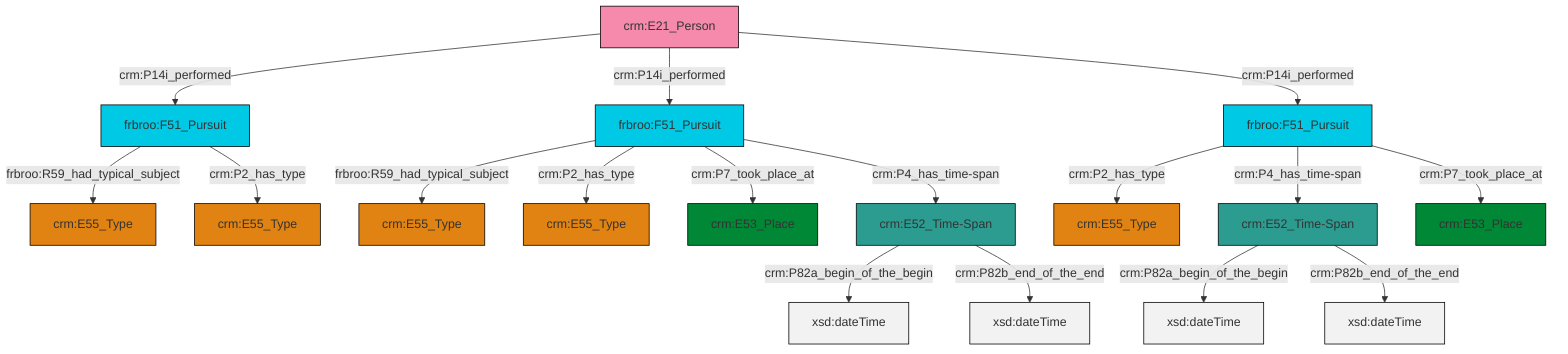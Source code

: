 graph TD
classDef Literal fill:#f2f2f2,stroke:#000000;
classDef CRM_Entity fill:#FFFFFF,stroke:#000000;
classDef Temporal_Entity fill:#00C9E6, stroke:#000000;
classDef Type fill:#E18312, stroke:#000000;
classDef Time-Span fill:#2C9C91, stroke:#000000;
classDef Appellation fill:#FFEB7F, stroke:#000000;
classDef Place fill:#008836, stroke:#000000;
classDef Persistent_Item fill:#B266B2, stroke:#000000;
classDef Conceptual_Object fill:#FFD700, stroke:#000000;
classDef Physical_Thing fill:#D2B48C, stroke:#000000;
classDef Actor fill:#f58aad, stroke:#000000;
classDef PC_Classes fill:#4ce600, stroke:#000000;
classDef Multi fill:#cccccc,stroke:#000000;

2["frbroo:F51_Pursuit"]:::Temporal_Entity -->|crm:P2_has_type| 0["crm:E55_Type"]:::Type
5["crm:E52_Time-Span"]:::Time-Span -->|crm:P82a_begin_of_the_begin| 6[xsd:dateTime]:::Literal
8["crm:E21_Person"]:::Actor -->|crm:P14i_performed| 9["frbroo:F51_Pursuit"]:::Temporal_Entity
10["crm:E52_Time-Span"]:::Time-Span -->|crm:P82a_begin_of_the_begin| 11[xsd:dateTime]:::Literal
10["crm:E52_Time-Span"]:::Time-Span -->|crm:P82b_end_of_the_end| 15[xsd:dateTime]:::Literal
17["frbroo:F51_Pursuit"]:::Temporal_Entity -->|frbroo:R59_had_typical_subject| 3["crm:E55_Type"]:::Type
2["frbroo:F51_Pursuit"]:::Temporal_Entity -->|crm:P4_has_time-span| 5["crm:E52_Time-Span"]:::Time-Span
17["frbroo:F51_Pursuit"]:::Temporal_Entity -->|crm:P2_has_type| 12["crm:E55_Type"]:::Type
5["crm:E52_Time-Span"]:::Time-Span -->|crm:P82b_end_of_the_end| 18[xsd:dateTime]:::Literal
8["crm:E21_Person"]:::Actor -->|crm:P14i_performed| 17["frbroo:F51_Pursuit"]:::Temporal_Entity
9["frbroo:F51_Pursuit"]:::Temporal_Entity -->|frbroo:R59_had_typical_subject| 25["crm:E55_Type"]:::Type
17["frbroo:F51_Pursuit"]:::Temporal_Entity -->|crm:P7_took_place_at| 22["crm:E53_Place"]:::Place
8["crm:E21_Person"]:::Actor -->|crm:P14i_performed| 2["frbroo:F51_Pursuit"]:::Temporal_Entity
17["frbroo:F51_Pursuit"]:::Temporal_Entity -->|crm:P4_has_time-span| 10["crm:E52_Time-Span"]:::Time-Span
9["frbroo:F51_Pursuit"]:::Temporal_Entity -->|crm:P2_has_type| 28["crm:E55_Type"]:::Type
2["frbroo:F51_Pursuit"]:::Temporal_Entity -->|crm:P7_took_place_at| 20["crm:E53_Place"]:::Place
